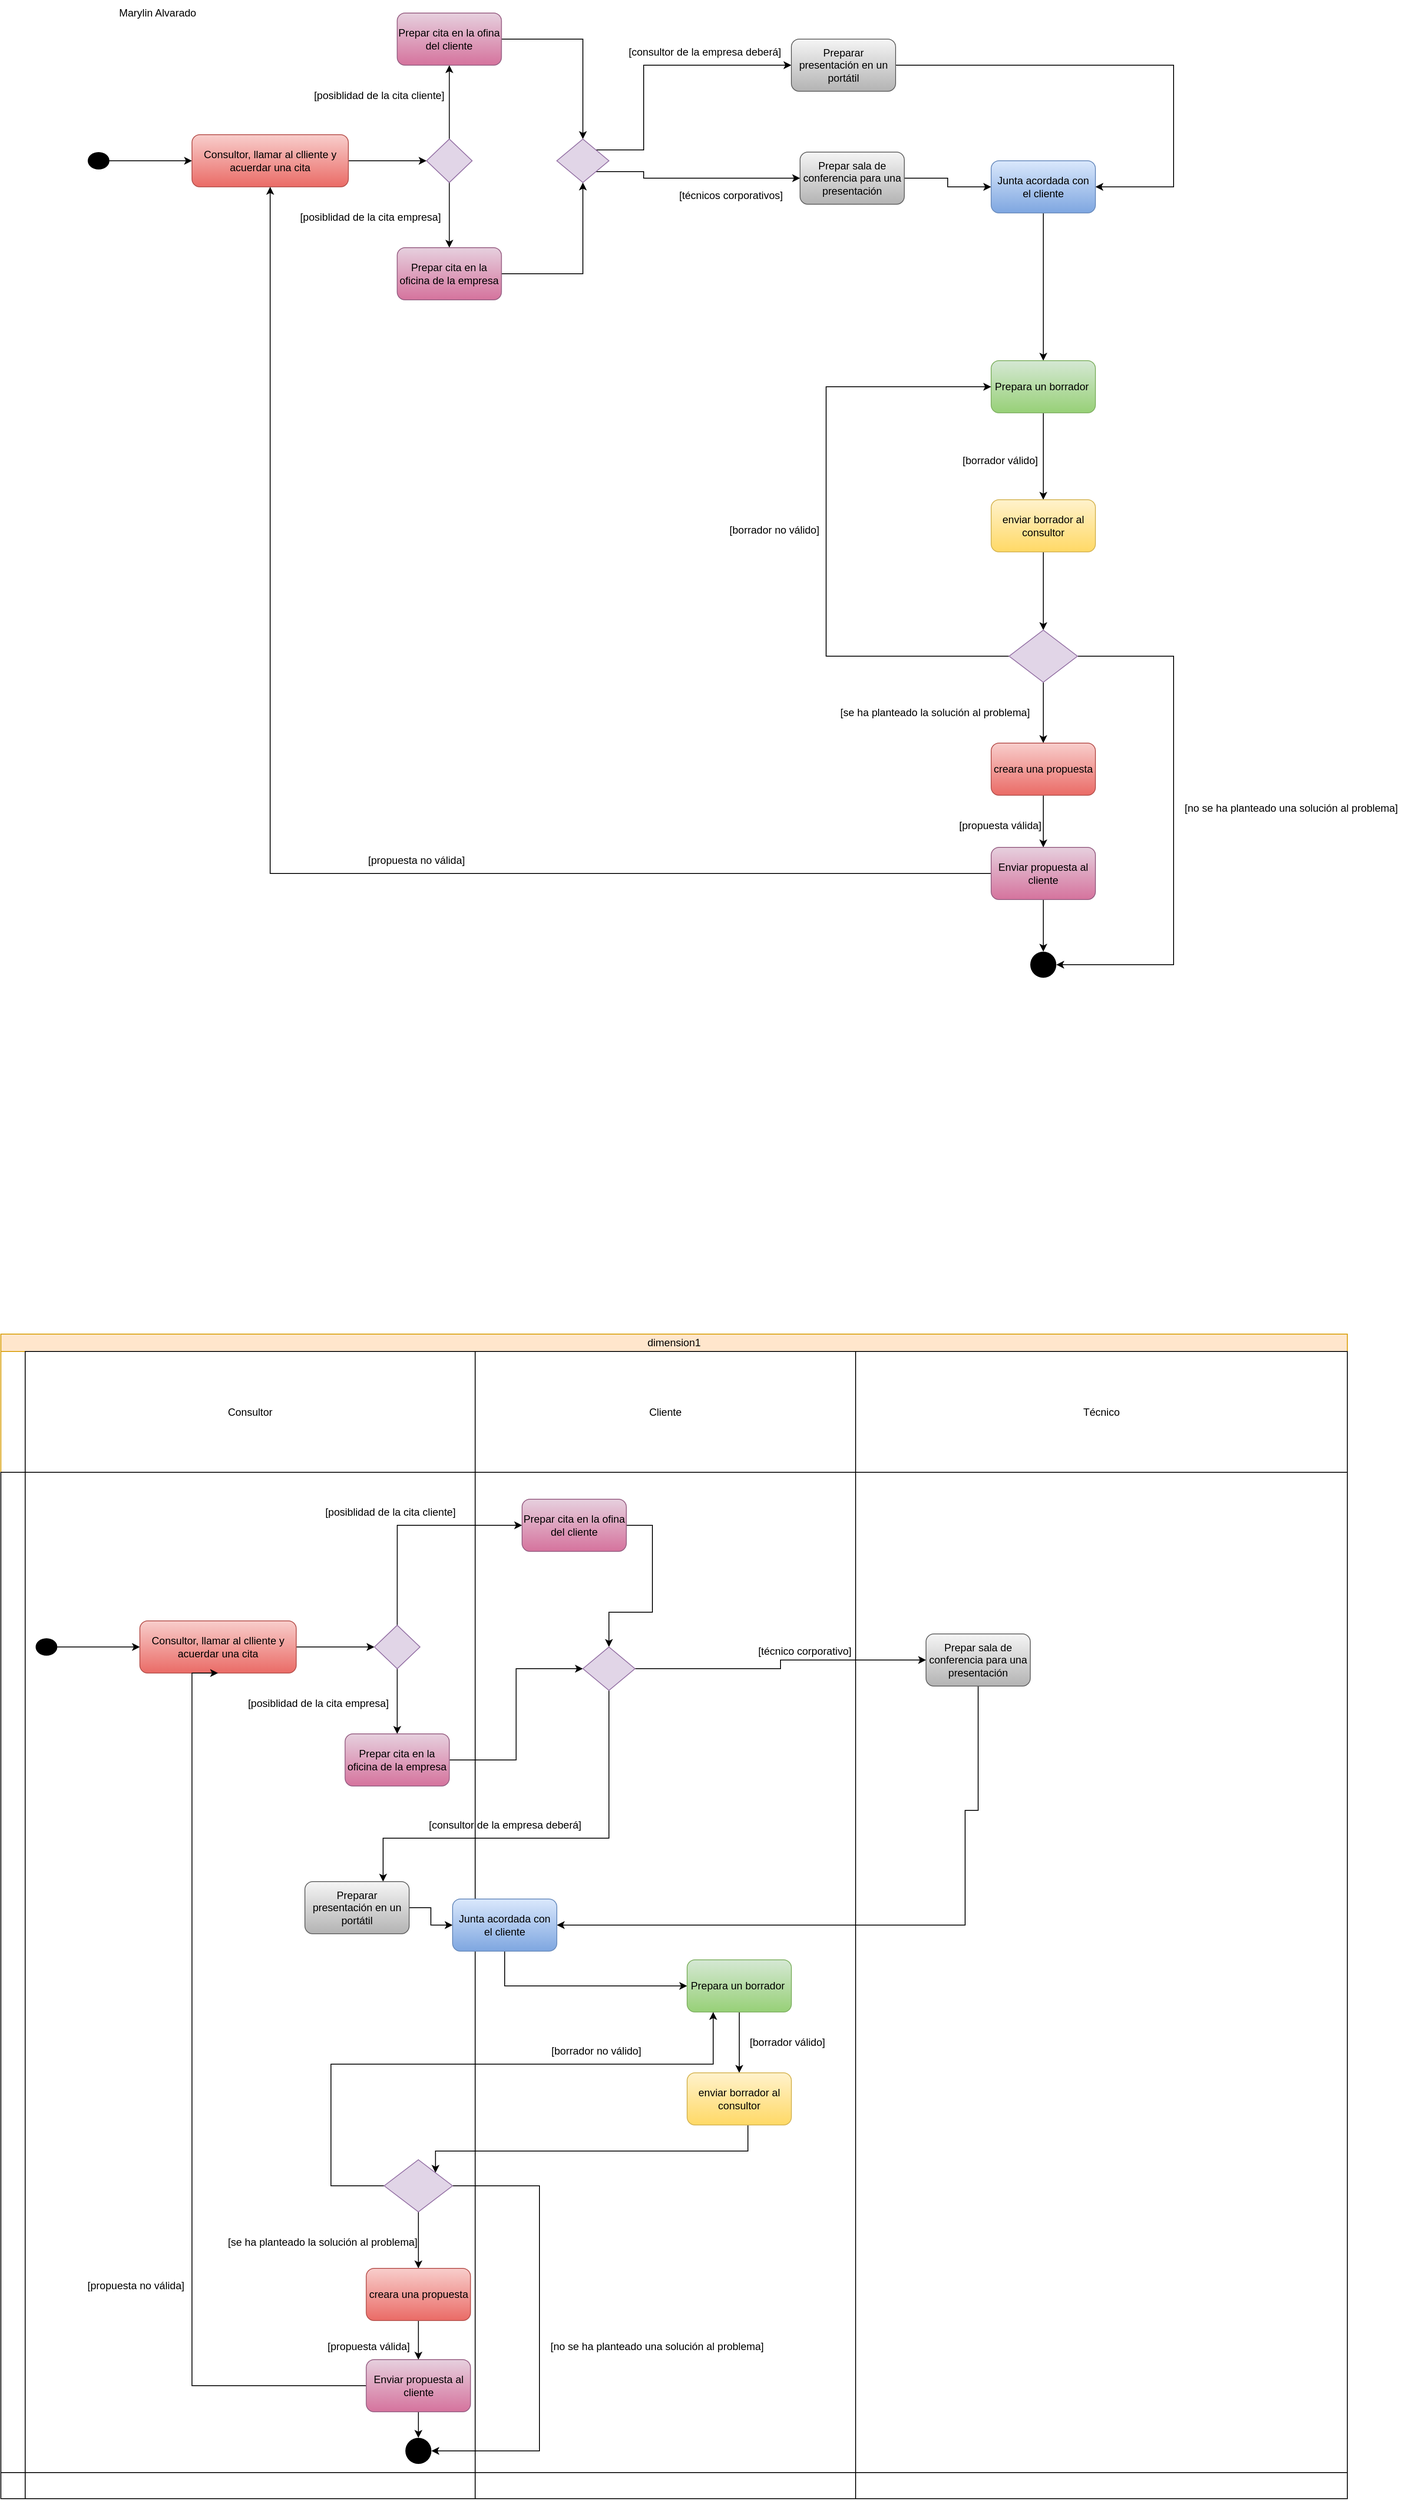 <mxfile version="20.3.0" type="device"><diagram id="9h-Su0dWdblKB5BFR55q" name="Página-1"><mxGraphModel dx="1422" dy="873" grid="1" gridSize="10" guides="1" tooltips="1" connect="1" arrows="1" fold="1" page="1" pageScale="1" pageWidth="1169" pageHeight="827" math="0" shadow="0"><root><mxCell id="0"/><mxCell id="1" parent="0"/><mxCell id="-1xL-fpT9feu06dnOvz0-97" value="dimension1" style="shape=table;html=1;whiteSpace=wrap;startSize=20;container=1;collapsible=0;childLayout=tableLayout;fillColor=#ffe6cc;swimlaneFillColor=#ffffff;strokeColor=#d79b00;" vertex="1" parent="1"><mxGeometry x="10" y="1550" width="1550" height="1340" as="geometry"/></mxCell><mxCell id="-1xL-fpT9feu06dnOvz0-98" value="" style="shape=partialRectangle;html=1;whiteSpace=wrap;collapsible=0;dropTarget=0;pointerEvents=0;fillColor=none;top=0;left=0;bottom=0;right=0;points=[[0,0.5],[1,0.5]];portConstraint=eastwest;strokeColor=none;" vertex="1" parent="-1xL-fpT9feu06dnOvz0-97"><mxGeometry y="20" width="1550" height="139" as="geometry"/></mxCell><mxCell id="-1xL-fpT9feu06dnOvz0-99" value="" style="shape=partialRectangle;html=1;whiteSpace=wrap;connectable=0;fillColor=none;top=1;left=1;bottom=1;right=1;overflow=hidden;strokeColor=none;" vertex="1" parent="-1xL-fpT9feu06dnOvz0-98"><mxGeometry width="28" height="139" as="geometry"><mxRectangle width="28" height="139" as="alternateBounds"/></mxGeometry></mxCell><mxCell id="-1xL-fpT9feu06dnOvz0-100" value="Consultor" style="shape=partialRectangle;html=1;whiteSpace=wrap;connectable=0;fillColor=none;top=1;left=1;bottom=1;right=1;overflow=hidden;" vertex="1" parent="-1xL-fpT9feu06dnOvz0-98"><mxGeometry x="28" width="518" height="139" as="geometry"><mxRectangle width="518" height="139" as="alternateBounds"/></mxGeometry></mxCell><mxCell id="-1xL-fpT9feu06dnOvz0-101" value="Cliente" style="shape=partialRectangle;html=1;whiteSpace=wrap;connectable=0;fillColor=none;top=1;left=1;bottom=1;right=1;overflow=hidden;" vertex="1" parent="-1xL-fpT9feu06dnOvz0-98"><mxGeometry x="546" width="438" height="139" as="geometry"><mxRectangle width="438" height="139" as="alternateBounds"/></mxGeometry></mxCell><mxCell id="-1xL-fpT9feu06dnOvz0-126" value="Técnico" style="shape=partialRectangle;html=1;whiteSpace=wrap;connectable=0;fillColor=none;top=1;left=1;bottom=1;right=1;overflow=hidden;" vertex="1" parent="-1xL-fpT9feu06dnOvz0-98"><mxGeometry x="984" width="566" height="139" as="geometry"><mxRectangle width="566" height="139" as="alternateBounds"/></mxGeometry></mxCell><mxCell id="-1xL-fpT9feu06dnOvz0-110" style="shape=partialRectangle;html=1;whiteSpace=wrap;collapsible=0;dropTarget=0;pointerEvents=0;fillColor=none;top=1;left=1;bottom=1;right=1;points=[[0,0.5],[1,0.5]];portConstraint=eastwest;" vertex="1" parent="-1xL-fpT9feu06dnOvz0-97"><mxGeometry y="159" width="1550" height="1151" as="geometry"/></mxCell><mxCell id="-1xL-fpT9feu06dnOvz0-111" style="shape=partialRectangle;html=1;whiteSpace=wrap;connectable=0;fillColor=none;top=1;left=1;bottom=1;right=1;overflow=hidden;horizontal=0;" vertex="1" parent="-1xL-fpT9feu06dnOvz0-110"><mxGeometry width="28" height="1151" as="geometry"><mxRectangle width="28" height="1151" as="alternateBounds"/></mxGeometry></mxCell><mxCell id="-1xL-fpT9feu06dnOvz0-112" style="shape=partialRectangle;html=1;whiteSpace=wrap;connectable=0;fillColor=none;top=1;left=1;bottom=1;right=1;overflow=hidden;" vertex="1" parent="-1xL-fpT9feu06dnOvz0-110"><mxGeometry x="28" width="518" height="1151" as="geometry"><mxRectangle width="518" height="1151" as="alternateBounds"/></mxGeometry></mxCell><mxCell id="-1xL-fpT9feu06dnOvz0-113" style="shape=partialRectangle;html=1;whiteSpace=wrap;connectable=0;fillColor=none;top=1;left=1;bottom=1;right=1;overflow=hidden;" vertex="1" parent="-1xL-fpT9feu06dnOvz0-110"><mxGeometry x="546" width="438" height="1151" as="geometry"><mxRectangle width="438" height="1151" as="alternateBounds"/></mxGeometry></mxCell><mxCell id="-1xL-fpT9feu06dnOvz0-127" style="shape=partialRectangle;html=1;whiteSpace=wrap;connectable=0;fillColor=none;top=1;left=1;bottom=1;right=1;overflow=hidden;" vertex="1" parent="-1xL-fpT9feu06dnOvz0-110"><mxGeometry x="984" width="566" height="1151" as="geometry"><mxRectangle width="566" height="1151" as="alternateBounds"/></mxGeometry></mxCell><mxCell id="-1xL-fpT9feu06dnOvz0-106" value="" style="shape=partialRectangle;html=1;whiteSpace=wrap;collapsible=0;dropTarget=0;pointerEvents=0;fillColor=none;top=1;left=1;bottom=1;right=1;points=[[0,0.5],[1,0.5]];portConstraint=eastwest;" vertex="1" parent="-1xL-fpT9feu06dnOvz0-97"><mxGeometry y="1310" width="1550" height="30" as="geometry"/></mxCell><mxCell id="-1xL-fpT9feu06dnOvz0-107" value="" style="shape=partialRectangle;html=1;whiteSpace=wrap;connectable=0;fillColor=none;top=1;left=1;bottom=1;right=1;overflow=hidden;horizontal=0;" vertex="1" parent="-1xL-fpT9feu06dnOvz0-106"><mxGeometry width="28" height="30" as="geometry"><mxRectangle width="28" height="30" as="alternateBounds"/></mxGeometry></mxCell><mxCell id="-1xL-fpT9feu06dnOvz0-108" value="" style="shape=partialRectangle;html=1;whiteSpace=wrap;connectable=0;fillColor=none;top=1;left=1;bottom=1;right=1;overflow=hidden;" vertex="1" parent="-1xL-fpT9feu06dnOvz0-106"><mxGeometry x="28" width="518" height="30" as="geometry"><mxRectangle width="518" height="30" as="alternateBounds"/></mxGeometry></mxCell><mxCell id="-1xL-fpT9feu06dnOvz0-109" value="" style="shape=partialRectangle;html=1;whiteSpace=wrap;connectable=0;fillColor=none;top=1;left=1;bottom=1;right=1;overflow=hidden;" vertex="1" parent="-1xL-fpT9feu06dnOvz0-106"><mxGeometry x="546" width="438" height="30" as="geometry"><mxRectangle width="438" height="30" as="alternateBounds"/></mxGeometry></mxCell><mxCell id="-1xL-fpT9feu06dnOvz0-128" style="shape=partialRectangle;html=1;whiteSpace=wrap;connectable=0;fillColor=none;top=1;left=1;bottom=1;right=1;overflow=hidden;" vertex="1" parent="-1xL-fpT9feu06dnOvz0-106"><mxGeometry x="984" width="566" height="30" as="geometry"><mxRectangle width="566" height="30" as="alternateBounds"/></mxGeometry></mxCell><mxCell id="-1xL-fpT9feu06dnOvz0-3" style="edgeStyle=orthogonalEdgeStyle;rounded=0;orthogonalLoop=1;jettySize=auto;html=1;exitX=1;exitY=0.5;exitDx=0;exitDy=0;" edge="1" parent="1" source="-1xL-fpT9feu06dnOvz0-1" target="-1xL-fpT9feu06dnOvz0-2"><mxGeometry relative="1" as="geometry"/></mxCell><mxCell id="-1xL-fpT9feu06dnOvz0-1" value="" style="ellipse;fillColor=#000000;strokeColor=none;" vertex="1" parent="1"><mxGeometry x="110" y="190" width="25" height="20" as="geometry"/></mxCell><mxCell id="-1xL-fpT9feu06dnOvz0-5" style="edgeStyle=orthogonalEdgeStyle;rounded=0;orthogonalLoop=1;jettySize=auto;html=1;exitX=1;exitY=0.5;exitDx=0;exitDy=0;entryX=0;entryY=0.5;entryDx=0;entryDy=0;" edge="1" parent="1" source="-1xL-fpT9feu06dnOvz0-2" target="-1xL-fpT9feu06dnOvz0-4"><mxGeometry relative="1" as="geometry"/></mxCell><mxCell id="-1xL-fpT9feu06dnOvz0-2" value="Consultor, llamar al clliente y acuerdar una cita" style="rounded=1;whiteSpace=wrap;html=1;fillColor=#f8cecc;gradientColor=#ea6b66;strokeColor=#b85450;" vertex="1" parent="1"><mxGeometry x="230" y="170" width="180" height="60" as="geometry"/></mxCell><mxCell id="-1xL-fpT9feu06dnOvz0-7" style="edgeStyle=orthogonalEdgeStyle;rounded=0;orthogonalLoop=1;jettySize=auto;html=1;exitX=0.5;exitY=1;exitDx=0;exitDy=0;" edge="1" parent="1" source="-1xL-fpT9feu06dnOvz0-4" target="-1xL-fpT9feu06dnOvz0-6"><mxGeometry relative="1" as="geometry"/></mxCell><mxCell id="-1xL-fpT9feu06dnOvz0-9" style="edgeStyle=orthogonalEdgeStyle;rounded=0;orthogonalLoop=1;jettySize=auto;html=1;exitX=0.5;exitY=0;exitDx=0;exitDy=0;entryX=0.5;entryY=1;entryDx=0;entryDy=0;" edge="1" parent="1" source="-1xL-fpT9feu06dnOvz0-4" target="-1xL-fpT9feu06dnOvz0-8"><mxGeometry relative="1" as="geometry"/></mxCell><mxCell id="-1xL-fpT9feu06dnOvz0-4" value="" style="rhombus;whiteSpace=wrap;html=1;fillColor=#e1d5e7;strokeColor=#9673a6;" vertex="1" parent="1"><mxGeometry x="500" y="175" width="52.5" height="50" as="geometry"/></mxCell><mxCell id="-1xL-fpT9feu06dnOvz0-11" style="edgeStyle=orthogonalEdgeStyle;rounded=0;orthogonalLoop=1;jettySize=auto;html=1;exitX=1;exitY=0.5;exitDx=0;exitDy=0;" edge="1" parent="1" source="-1xL-fpT9feu06dnOvz0-6" target="-1xL-fpT9feu06dnOvz0-10"><mxGeometry relative="1" as="geometry"/></mxCell><mxCell id="-1xL-fpT9feu06dnOvz0-6" value="Prepar cita en la oficina de la empresa" style="rounded=1;whiteSpace=wrap;html=1;fillColor=#e6d0de;gradientColor=#d5739d;strokeColor=#996185;" vertex="1" parent="1"><mxGeometry x="466.25" y="300" width="120" height="60" as="geometry"/></mxCell><mxCell id="-1xL-fpT9feu06dnOvz0-12" style="edgeStyle=orthogonalEdgeStyle;rounded=0;orthogonalLoop=1;jettySize=auto;html=1;exitX=1;exitY=0.5;exitDx=0;exitDy=0;entryX=0.5;entryY=0;entryDx=0;entryDy=0;" edge="1" parent="1" source="-1xL-fpT9feu06dnOvz0-8" target="-1xL-fpT9feu06dnOvz0-10"><mxGeometry relative="1" as="geometry"/></mxCell><mxCell id="-1xL-fpT9feu06dnOvz0-8" value="Prepar cita en la ofina del cliente" style="rounded=1;whiteSpace=wrap;html=1;fillColor=#e6d0de;gradientColor=#d5739d;strokeColor=#996185;" vertex="1" parent="1"><mxGeometry x="466.25" y="30" width="120" height="60" as="geometry"/></mxCell><mxCell id="-1xL-fpT9feu06dnOvz0-17" style="edgeStyle=orthogonalEdgeStyle;rounded=0;orthogonalLoop=1;jettySize=auto;html=1;exitX=1;exitY=0;exitDx=0;exitDy=0;entryX=0;entryY=0.5;entryDx=0;entryDy=0;" edge="1" parent="1" source="-1xL-fpT9feu06dnOvz0-10" target="-1xL-fpT9feu06dnOvz0-15"><mxGeometry relative="1" as="geometry"><Array as="points"><mxPoint x="750" y="188"/><mxPoint x="750" y="90"/></Array></mxGeometry></mxCell><mxCell id="-1xL-fpT9feu06dnOvz0-18" style="edgeStyle=orthogonalEdgeStyle;rounded=0;orthogonalLoop=1;jettySize=auto;html=1;exitX=1;exitY=1;exitDx=0;exitDy=0;entryX=0;entryY=0.5;entryDx=0;entryDy=0;" edge="1" parent="1" source="-1xL-fpT9feu06dnOvz0-10" target="-1xL-fpT9feu06dnOvz0-13"><mxGeometry relative="1" as="geometry"><Array as="points"><mxPoint x="750" y="213"/><mxPoint x="750" y="220"/></Array></mxGeometry></mxCell><mxCell id="-1xL-fpT9feu06dnOvz0-10" value="" style="rhombus;whiteSpace=wrap;html=1;fillColor=#e1d5e7;strokeColor=#9673a6;" vertex="1" parent="1"><mxGeometry x="650" y="175" width="60" height="50" as="geometry"/></mxCell><mxCell id="-1xL-fpT9feu06dnOvz0-48" style="edgeStyle=orthogonalEdgeStyle;rounded=0;orthogonalLoop=1;jettySize=auto;html=1;exitX=1;exitY=0.5;exitDx=0;exitDy=0;entryX=0;entryY=0.5;entryDx=0;entryDy=0;" edge="1" parent="1" source="-1xL-fpT9feu06dnOvz0-13" target="-1xL-fpT9feu06dnOvz0-19"><mxGeometry relative="1" as="geometry"/></mxCell><mxCell id="-1xL-fpT9feu06dnOvz0-13" value="Prepar sala de conferencia para una presentación" style="rounded=1;whiteSpace=wrap;html=1;fillColor=#f5f5f5;gradientColor=#b3b3b3;strokeColor=#666666;" vertex="1" parent="1"><mxGeometry x="930" y="190" width="120" height="60" as="geometry"/></mxCell><mxCell id="-1xL-fpT9feu06dnOvz0-21" style="edgeStyle=orthogonalEdgeStyle;rounded=0;orthogonalLoop=1;jettySize=auto;html=1;exitX=1;exitY=0.5;exitDx=0;exitDy=0;entryX=1;entryY=0.5;entryDx=0;entryDy=0;" edge="1" parent="1" source="-1xL-fpT9feu06dnOvz0-15" target="-1xL-fpT9feu06dnOvz0-19"><mxGeometry relative="1" as="geometry"><Array as="points"><mxPoint x="1360" y="90"/><mxPoint x="1360" y="230"/></Array></mxGeometry></mxCell><mxCell id="-1xL-fpT9feu06dnOvz0-15" value="Preparar presentación en un portátil" style="rounded=1;whiteSpace=wrap;html=1;fillColor=#f5f5f5;gradientColor=#b3b3b3;strokeColor=#666666;" vertex="1" parent="1"><mxGeometry x="920" y="60" width="120" height="60" as="geometry"/></mxCell><mxCell id="-1xL-fpT9feu06dnOvz0-23" style="edgeStyle=orthogonalEdgeStyle;rounded=0;orthogonalLoop=1;jettySize=auto;html=1;exitX=0.5;exitY=1;exitDx=0;exitDy=0;" edge="1" parent="1" source="-1xL-fpT9feu06dnOvz0-19" target="-1xL-fpT9feu06dnOvz0-22"><mxGeometry relative="1" as="geometry"/></mxCell><mxCell id="-1xL-fpT9feu06dnOvz0-19" value="Junta acordada con el cliente" style="rounded=1;whiteSpace=wrap;html=1;fillColor=#dae8fc;gradientColor=#7ea6e0;strokeColor=#6c8ebf;" vertex="1" parent="1"><mxGeometry x="1150.01" y="200" width="120" height="60" as="geometry"/></mxCell><mxCell id="-1xL-fpT9feu06dnOvz0-27" style="edgeStyle=orthogonalEdgeStyle;rounded=0;orthogonalLoop=1;jettySize=auto;html=1;exitX=0.5;exitY=1;exitDx=0;exitDy=0;" edge="1" parent="1" source="-1xL-fpT9feu06dnOvz0-22" target="-1xL-fpT9feu06dnOvz0-24"><mxGeometry relative="1" as="geometry"/></mxCell><mxCell id="-1xL-fpT9feu06dnOvz0-22" value="Prepara un borrador&amp;nbsp;" style="rounded=1;whiteSpace=wrap;html=1;fillColor=#d5e8d4;gradientColor=#97d077;strokeColor=#82b366;" vertex="1" parent="1"><mxGeometry x="1150" y="430" width="120" height="60" as="geometry"/></mxCell><mxCell id="-1xL-fpT9feu06dnOvz0-28" style="edgeStyle=orthogonalEdgeStyle;rounded=0;orthogonalLoop=1;jettySize=auto;html=1;exitX=0.5;exitY=1;exitDx=0;exitDy=0;entryX=0.5;entryY=0;entryDx=0;entryDy=0;" edge="1" parent="1" source="-1xL-fpT9feu06dnOvz0-24" target="-1xL-fpT9feu06dnOvz0-26"><mxGeometry relative="1" as="geometry"/></mxCell><mxCell id="-1xL-fpT9feu06dnOvz0-24" value="enviar borrador al consultor" style="rounded=1;whiteSpace=wrap;html=1;fillColor=#fff2cc;gradientColor=#ffd966;strokeColor=#d6b656;" vertex="1" parent="1"><mxGeometry x="1150.01" y="590" width="120" height="60" as="geometry"/></mxCell><mxCell id="-1xL-fpT9feu06dnOvz0-30" style="edgeStyle=orthogonalEdgeStyle;rounded=0;orthogonalLoop=1;jettySize=auto;html=1;exitX=0;exitY=0.5;exitDx=0;exitDy=0;entryX=0;entryY=0.5;entryDx=0;entryDy=0;" edge="1" parent="1" source="-1xL-fpT9feu06dnOvz0-26" target="-1xL-fpT9feu06dnOvz0-22"><mxGeometry relative="1" as="geometry"><Array as="points"><mxPoint x="960" y="770"/><mxPoint x="960" y="460"/></Array></mxGeometry></mxCell><mxCell id="-1xL-fpT9feu06dnOvz0-32" style="edgeStyle=orthogonalEdgeStyle;rounded=0;orthogonalLoop=1;jettySize=auto;html=1;exitX=0.5;exitY=1;exitDx=0;exitDy=0;" edge="1" parent="1" source="-1xL-fpT9feu06dnOvz0-26" target="-1xL-fpT9feu06dnOvz0-31"><mxGeometry relative="1" as="geometry"/></mxCell><mxCell id="-1xL-fpT9feu06dnOvz0-37" style="edgeStyle=orthogonalEdgeStyle;rounded=0;orthogonalLoop=1;jettySize=auto;html=1;exitX=1;exitY=0.5;exitDx=0;exitDy=0;entryX=1;entryY=0.5;entryDx=0;entryDy=0;" edge="1" parent="1" source="-1xL-fpT9feu06dnOvz0-26" target="-1xL-fpT9feu06dnOvz0-35"><mxGeometry relative="1" as="geometry"><Array as="points"><mxPoint x="1360" y="770"/><mxPoint x="1360" y="1125"/></Array></mxGeometry></mxCell><mxCell id="-1xL-fpT9feu06dnOvz0-26" value="" style="rhombus;whiteSpace=wrap;html=1;fillColor=#e1d5e7;strokeColor=#9673a6;" vertex="1" parent="1"><mxGeometry x="1170.63" y="740" width="78.75" height="60" as="geometry"/></mxCell><mxCell id="-1xL-fpT9feu06dnOvz0-34" style="edgeStyle=orthogonalEdgeStyle;rounded=0;orthogonalLoop=1;jettySize=auto;html=1;exitX=0.5;exitY=1;exitDx=0;exitDy=0;" edge="1" parent="1" source="-1xL-fpT9feu06dnOvz0-31" target="-1xL-fpT9feu06dnOvz0-33"><mxGeometry relative="1" as="geometry"/></mxCell><mxCell id="-1xL-fpT9feu06dnOvz0-31" value="creara una propuesta" style="rounded=1;whiteSpace=wrap;html=1;fillColor=#f8cecc;gradientColor=#ea6b66;strokeColor=#b85450;" vertex="1" parent="1"><mxGeometry x="1150.01" y="870" width="120" height="60" as="geometry"/></mxCell><mxCell id="-1xL-fpT9feu06dnOvz0-36" style="edgeStyle=orthogonalEdgeStyle;rounded=0;orthogonalLoop=1;jettySize=auto;html=1;exitX=0.5;exitY=1;exitDx=0;exitDy=0;entryX=0.5;entryY=0;entryDx=0;entryDy=0;" edge="1" parent="1" source="-1xL-fpT9feu06dnOvz0-33" target="-1xL-fpT9feu06dnOvz0-35"><mxGeometry relative="1" as="geometry"/></mxCell><mxCell id="-1xL-fpT9feu06dnOvz0-38" style="edgeStyle=orthogonalEdgeStyle;rounded=0;orthogonalLoop=1;jettySize=auto;html=1;exitX=0;exitY=0.5;exitDx=0;exitDy=0;entryX=0.5;entryY=1;entryDx=0;entryDy=0;" edge="1" parent="1" source="-1xL-fpT9feu06dnOvz0-33" target="-1xL-fpT9feu06dnOvz0-2"><mxGeometry relative="1" as="geometry"/></mxCell><mxCell id="-1xL-fpT9feu06dnOvz0-33" value="Enviar propuesta al cliente" style="rounded=1;whiteSpace=wrap;html=1;fillColor=#e6d0de;gradientColor=#d5739d;strokeColor=#996185;" vertex="1" parent="1"><mxGeometry x="1150.01" y="990" width="120" height="60" as="geometry"/></mxCell><mxCell id="-1xL-fpT9feu06dnOvz0-35" value="" style="ellipse;fillColor=#000000;strokeColor=none;" vertex="1" parent="1"><mxGeometry x="1195.01" y="1110" width="30" height="30" as="geometry"/></mxCell><mxCell id="-1xL-fpT9feu06dnOvz0-39" value="[propuesta válida]" style="text;html=1;align=center;verticalAlign=middle;resizable=0;points=[];autosize=1;strokeColor=none;fillColor=none;" vertex="1" parent="1"><mxGeometry x="1100" y="950" width="120" height="30" as="geometry"/></mxCell><mxCell id="-1xL-fpT9feu06dnOvz0-40" value="[propuesta no válida]" style="text;html=1;align=center;verticalAlign=middle;resizable=0;points=[];autosize=1;strokeColor=none;fillColor=none;" vertex="1" parent="1"><mxGeometry x="422.5" y="990" width="130" height="30" as="geometry"/></mxCell><mxCell id="-1xL-fpT9feu06dnOvz0-41" value="[borrador válido]" style="text;html=1;align=center;verticalAlign=middle;resizable=0;points=[];autosize=1;strokeColor=none;fillColor=none;" vertex="1" parent="1"><mxGeometry x="1105" y="530" width="110" height="30" as="geometry"/></mxCell><mxCell id="-1xL-fpT9feu06dnOvz0-42" value="[borrador no válido]" style="text;html=1;align=center;verticalAlign=middle;resizable=0;points=[];autosize=1;strokeColor=none;fillColor=none;" vertex="1" parent="1"><mxGeometry x="835" y="610" width="130" height="30" as="geometry"/></mxCell><mxCell id="-1xL-fpT9feu06dnOvz0-45" value="[no se ha planteado una solución al problema]" style="text;html=1;align=center;verticalAlign=middle;resizable=0;points=[];autosize=1;strokeColor=none;fillColor=none;" vertex="1" parent="1"><mxGeometry x="1360" y="930" width="270" height="30" as="geometry"/></mxCell><mxCell id="-1xL-fpT9feu06dnOvz0-46" value="[se ha planteado la solución al problema]" style="text;html=1;align=center;verticalAlign=middle;resizable=0;points=[];autosize=1;strokeColor=none;fillColor=none;" vertex="1" parent="1"><mxGeometry x="965" y="820" width="240" height="30" as="geometry"/></mxCell><mxCell id="-1xL-fpT9feu06dnOvz0-47" value="[consultor de la empresa deberá]" style="text;html=1;align=center;verticalAlign=middle;resizable=0;points=[];autosize=1;strokeColor=none;fillColor=none;" vertex="1" parent="1"><mxGeometry x="720" y="60" width="200" height="30" as="geometry"/></mxCell><mxCell id="-1xL-fpT9feu06dnOvz0-49" value="[técnicos corporativos]" style="text;html=1;align=center;verticalAlign=middle;resizable=0;points=[];autosize=1;strokeColor=none;fillColor=none;" vertex="1" parent="1"><mxGeometry x="780" y="225" width="140" height="30" as="geometry"/></mxCell><mxCell id="-1xL-fpT9feu06dnOvz0-50" value="[posiblidad de la cita empresa]" style="text;html=1;align=center;verticalAlign=middle;resizable=0;points=[];autosize=1;strokeColor=none;fillColor=none;" vertex="1" parent="1"><mxGeometry x="340" y="250" width="190" height="30" as="geometry"/></mxCell><mxCell id="-1xL-fpT9feu06dnOvz0-51" value="[posiblidad de la cita cliente]" style="text;html=1;align=center;verticalAlign=middle;resizable=0;points=[];autosize=1;strokeColor=none;fillColor=none;" vertex="1" parent="1"><mxGeometry x="360" y="110" width="170" height="30" as="geometry"/></mxCell><mxCell id="-1xL-fpT9feu06dnOvz0-52" style="edgeStyle=orthogonalEdgeStyle;rounded=0;orthogonalLoop=1;jettySize=auto;html=1;exitX=1;exitY=0.5;exitDx=0;exitDy=0;" edge="1" parent="1" source="-1xL-fpT9feu06dnOvz0-53" target="-1xL-fpT9feu06dnOvz0-55"><mxGeometry relative="1" as="geometry"/></mxCell><mxCell id="-1xL-fpT9feu06dnOvz0-53" value="" style="ellipse;fillColor=#000000;strokeColor=none;" vertex="1" parent="1"><mxGeometry x="50" y="1900" width="25" height="20" as="geometry"/></mxCell><mxCell id="-1xL-fpT9feu06dnOvz0-54" style="edgeStyle=orthogonalEdgeStyle;rounded=0;orthogonalLoop=1;jettySize=auto;html=1;exitX=1;exitY=0.5;exitDx=0;exitDy=0;entryX=0;entryY=0.5;entryDx=0;entryDy=0;" edge="1" parent="1" source="-1xL-fpT9feu06dnOvz0-55" target="-1xL-fpT9feu06dnOvz0-58"><mxGeometry relative="1" as="geometry"/></mxCell><mxCell id="-1xL-fpT9feu06dnOvz0-55" value="Consultor, llamar al clliente y acuerdar una cita" style="rounded=1;whiteSpace=wrap;html=1;fillColor=#f8cecc;gradientColor=#ea6b66;strokeColor=#b85450;" vertex="1" parent="1"><mxGeometry x="170" y="1880" width="180" height="60" as="geometry"/></mxCell><mxCell id="-1xL-fpT9feu06dnOvz0-56" style="edgeStyle=orthogonalEdgeStyle;rounded=0;orthogonalLoop=1;jettySize=auto;html=1;exitX=0.5;exitY=1;exitDx=0;exitDy=0;" edge="1" parent="1" source="-1xL-fpT9feu06dnOvz0-58" target="-1xL-fpT9feu06dnOvz0-60"><mxGeometry relative="1" as="geometry"/></mxCell><mxCell id="-1xL-fpT9feu06dnOvz0-57" style="edgeStyle=orthogonalEdgeStyle;rounded=0;orthogonalLoop=1;jettySize=auto;html=1;exitX=0.5;exitY=0;exitDx=0;exitDy=0;entryX=0;entryY=0.5;entryDx=0;entryDy=0;" edge="1" parent="1" source="-1xL-fpT9feu06dnOvz0-58" target="-1xL-fpT9feu06dnOvz0-62"><mxGeometry relative="1" as="geometry"/></mxCell><mxCell id="-1xL-fpT9feu06dnOvz0-58" value="" style="rhombus;whiteSpace=wrap;html=1;fillColor=#e1d5e7;strokeColor=#9673a6;" vertex="1" parent="1"><mxGeometry x="440" y="1885" width="52.5" height="50" as="geometry"/></mxCell><mxCell id="-1xL-fpT9feu06dnOvz0-59" style="edgeStyle=orthogonalEdgeStyle;rounded=0;orthogonalLoop=1;jettySize=auto;html=1;exitX=1;exitY=0.5;exitDx=0;exitDy=0;entryX=0;entryY=0.5;entryDx=0;entryDy=0;" edge="1" parent="1" source="-1xL-fpT9feu06dnOvz0-60" target="-1xL-fpT9feu06dnOvz0-65"><mxGeometry relative="1" as="geometry"/></mxCell><mxCell id="-1xL-fpT9feu06dnOvz0-60" value="Prepar cita en la oficina de la empresa" style="rounded=1;whiteSpace=wrap;html=1;fillColor=#e6d0de;gradientColor=#d5739d;strokeColor=#996185;" vertex="1" parent="1"><mxGeometry x="406.25" y="2010" width="120" height="60" as="geometry"/></mxCell><mxCell id="-1xL-fpT9feu06dnOvz0-61" style="edgeStyle=orthogonalEdgeStyle;rounded=0;orthogonalLoop=1;jettySize=auto;html=1;exitX=1;exitY=0.5;exitDx=0;exitDy=0;entryX=0.5;entryY=0;entryDx=0;entryDy=0;" edge="1" parent="1" source="-1xL-fpT9feu06dnOvz0-62" target="-1xL-fpT9feu06dnOvz0-65"><mxGeometry relative="1" as="geometry"><Array as="points"><mxPoint x="760" y="1770"/><mxPoint x="760" y="1870"/><mxPoint x="710" y="1870"/></Array></mxGeometry></mxCell><mxCell id="-1xL-fpT9feu06dnOvz0-62" value="Prepar cita en la ofina del cliente" style="rounded=1;whiteSpace=wrap;html=1;fillColor=#e6d0de;gradientColor=#d5739d;strokeColor=#996185;" vertex="1" parent="1"><mxGeometry x="610" y="1740" width="120" height="60" as="geometry"/></mxCell><mxCell id="-1xL-fpT9feu06dnOvz0-129" style="edgeStyle=orthogonalEdgeStyle;rounded=0;orthogonalLoop=1;jettySize=auto;html=1;exitX=0.5;exitY=1;exitDx=0;exitDy=0;entryX=0.75;entryY=0;entryDx=0;entryDy=0;" edge="1" parent="1" source="-1xL-fpT9feu06dnOvz0-65" target="-1xL-fpT9feu06dnOvz0-69"><mxGeometry relative="1" as="geometry"><Array as="points"><mxPoint x="710" y="2130"/><mxPoint x="450" y="2130"/></Array></mxGeometry></mxCell><mxCell id="-1xL-fpT9feu06dnOvz0-134" style="edgeStyle=orthogonalEdgeStyle;rounded=0;orthogonalLoop=1;jettySize=auto;html=1;exitX=1;exitY=0.5;exitDx=0;exitDy=0;entryX=0;entryY=0.5;entryDx=0;entryDy=0;" edge="1" parent="1" source="-1xL-fpT9feu06dnOvz0-65" target="-1xL-fpT9feu06dnOvz0-67"><mxGeometry relative="1" as="geometry"/></mxCell><mxCell id="-1xL-fpT9feu06dnOvz0-65" value="" style="rhombus;whiteSpace=wrap;html=1;fillColor=#e1d5e7;strokeColor=#9673a6;" vertex="1" parent="1"><mxGeometry x="680" y="1910" width="60" height="50" as="geometry"/></mxCell><mxCell id="-1xL-fpT9feu06dnOvz0-66" style="edgeStyle=orthogonalEdgeStyle;rounded=0;orthogonalLoop=1;jettySize=auto;html=1;exitX=0.5;exitY=1;exitDx=0;exitDy=0;entryX=1;entryY=0.5;entryDx=0;entryDy=0;" edge="1" parent="1" source="-1xL-fpT9feu06dnOvz0-67" target="-1xL-fpT9feu06dnOvz0-71"><mxGeometry relative="1" as="geometry"><Array as="points"><mxPoint x="1120" y="2098"/></Array></mxGeometry></mxCell><mxCell id="-1xL-fpT9feu06dnOvz0-67" value="Prepar sala de conferencia para una presentación" style="rounded=1;whiteSpace=wrap;html=1;fillColor=#f5f5f5;gradientColor=#b3b3b3;strokeColor=#666666;" vertex="1" parent="1"><mxGeometry x="1075.01" y="1895" width="120" height="60" as="geometry"/></mxCell><mxCell id="-1xL-fpT9feu06dnOvz0-131" style="edgeStyle=orthogonalEdgeStyle;rounded=0;orthogonalLoop=1;jettySize=auto;html=1;exitX=1;exitY=0.5;exitDx=0;exitDy=0;entryX=0;entryY=0.5;entryDx=0;entryDy=0;" edge="1" parent="1" source="-1xL-fpT9feu06dnOvz0-69" target="-1xL-fpT9feu06dnOvz0-71"><mxGeometry relative="1" as="geometry"/></mxCell><mxCell id="-1xL-fpT9feu06dnOvz0-69" value="Preparar presentación en un portátil" style="rounded=1;whiteSpace=wrap;html=1;fillColor=#f5f5f5;gradientColor=#b3b3b3;strokeColor=#666666;" vertex="1" parent="1"><mxGeometry x="360" y="2180" width="120" height="60" as="geometry"/></mxCell><mxCell id="-1xL-fpT9feu06dnOvz0-70" style="edgeStyle=orthogonalEdgeStyle;rounded=0;orthogonalLoop=1;jettySize=auto;html=1;exitX=0.5;exitY=1;exitDx=0;exitDy=0;" edge="1" parent="1" source="-1xL-fpT9feu06dnOvz0-71" target="-1xL-fpT9feu06dnOvz0-73"><mxGeometry relative="1" as="geometry"><Array as="points"><mxPoint x="590" y="2300"/></Array></mxGeometry></mxCell><mxCell id="-1xL-fpT9feu06dnOvz0-71" value="Junta acordada con el cliente" style="rounded=1;whiteSpace=wrap;html=1;fillColor=#dae8fc;gradientColor=#7ea6e0;strokeColor=#6c8ebf;" vertex="1" parent="1"><mxGeometry x="530" y="2200" width="120" height="60" as="geometry"/></mxCell><mxCell id="-1xL-fpT9feu06dnOvz0-72" style="edgeStyle=orthogonalEdgeStyle;rounded=0;orthogonalLoop=1;jettySize=auto;html=1;exitX=0.5;exitY=1;exitDx=0;exitDy=0;" edge="1" parent="1" source="-1xL-fpT9feu06dnOvz0-73" target="-1xL-fpT9feu06dnOvz0-75"><mxGeometry relative="1" as="geometry"/></mxCell><mxCell id="-1xL-fpT9feu06dnOvz0-73" value="Prepara un borrador&amp;nbsp;" style="rounded=1;whiteSpace=wrap;html=1;fillColor=#d5e8d4;gradientColor=#97d077;strokeColor=#82b366;" vertex="1" parent="1"><mxGeometry x="800" y="2270" width="120" height="60" as="geometry"/></mxCell><mxCell id="-1xL-fpT9feu06dnOvz0-133" style="edgeStyle=orthogonalEdgeStyle;rounded=0;orthogonalLoop=1;jettySize=auto;html=1;exitX=0.5;exitY=1;exitDx=0;exitDy=0;entryX=1;entryY=0;entryDx=0;entryDy=0;" edge="1" parent="1" source="-1xL-fpT9feu06dnOvz0-75" target="-1xL-fpT9feu06dnOvz0-79"><mxGeometry relative="1" as="geometry"><Array as="points"><mxPoint x="870" y="2490"/><mxPoint x="510" y="2490"/></Array></mxGeometry></mxCell><mxCell id="-1xL-fpT9feu06dnOvz0-75" value="enviar borrador al consultor" style="rounded=1;whiteSpace=wrap;html=1;fillColor=#fff2cc;gradientColor=#ffd966;strokeColor=#d6b656;" vertex="1" parent="1"><mxGeometry x="800" y="2400" width="120" height="60" as="geometry"/></mxCell><mxCell id="-1xL-fpT9feu06dnOvz0-76" style="edgeStyle=orthogonalEdgeStyle;rounded=0;orthogonalLoop=1;jettySize=auto;html=1;exitX=0;exitY=0.5;exitDx=0;exitDy=0;entryX=0.25;entryY=1;entryDx=0;entryDy=0;" edge="1" parent="1" source="-1xL-fpT9feu06dnOvz0-79" target="-1xL-fpT9feu06dnOvz0-73"><mxGeometry relative="1" as="geometry"><Array as="points"><mxPoint x="390" y="2530"/><mxPoint x="390" y="2390"/><mxPoint x="830" y="2390"/></Array></mxGeometry></mxCell><mxCell id="-1xL-fpT9feu06dnOvz0-77" style="edgeStyle=orthogonalEdgeStyle;rounded=0;orthogonalLoop=1;jettySize=auto;html=1;exitX=0.5;exitY=1;exitDx=0;exitDy=0;" edge="1" parent="1" source="-1xL-fpT9feu06dnOvz0-79" target="-1xL-fpT9feu06dnOvz0-81"><mxGeometry relative="1" as="geometry"/></mxCell><mxCell id="-1xL-fpT9feu06dnOvz0-78" style="edgeStyle=orthogonalEdgeStyle;rounded=0;orthogonalLoop=1;jettySize=auto;html=1;exitX=1;exitY=0.5;exitDx=0;exitDy=0;entryX=1;entryY=0.5;entryDx=0;entryDy=0;" edge="1" parent="1" source="-1xL-fpT9feu06dnOvz0-79" target="-1xL-fpT9feu06dnOvz0-85"><mxGeometry relative="1" as="geometry"><Array as="points"><mxPoint x="630" y="2530"/><mxPoint x="630" y="2835"/></Array></mxGeometry></mxCell><mxCell id="-1xL-fpT9feu06dnOvz0-79" value="" style="rhombus;whiteSpace=wrap;html=1;fillColor=#e1d5e7;strokeColor=#9673a6;" vertex="1" parent="1"><mxGeometry x="451.25" y="2500" width="78.75" height="60" as="geometry"/></mxCell><mxCell id="-1xL-fpT9feu06dnOvz0-80" style="edgeStyle=orthogonalEdgeStyle;rounded=0;orthogonalLoop=1;jettySize=auto;html=1;exitX=0.5;exitY=1;exitDx=0;exitDy=0;" edge="1" parent="1" source="-1xL-fpT9feu06dnOvz0-81" target="-1xL-fpT9feu06dnOvz0-84"><mxGeometry relative="1" as="geometry"/></mxCell><mxCell id="-1xL-fpT9feu06dnOvz0-81" value="creara una propuesta" style="rounded=1;whiteSpace=wrap;html=1;fillColor=#f8cecc;gradientColor=#ea6b66;strokeColor=#b85450;" vertex="1" parent="1"><mxGeometry x="430.63" y="2625" width="120" height="60" as="geometry"/></mxCell><mxCell id="-1xL-fpT9feu06dnOvz0-82" style="edgeStyle=orthogonalEdgeStyle;rounded=0;orthogonalLoop=1;jettySize=auto;html=1;exitX=0.5;exitY=1;exitDx=0;exitDy=0;entryX=0.5;entryY=0;entryDx=0;entryDy=0;" edge="1" parent="1" source="-1xL-fpT9feu06dnOvz0-84" target="-1xL-fpT9feu06dnOvz0-85"><mxGeometry relative="1" as="geometry"/></mxCell><mxCell id="-1xL-fpT9feu06dnOvz0-83" style="edgeStyle=orthogonalEdgeStyle;rounded=0;orthogonalLoop=1;jettySize=auto;html=1;exitX=0;exitY=0.5;exitDx=0;exitDy=0;entryX=0.5;entryY=1;entryDx=0;entryDy=0;" edge="1" parent="1" source="-1xL-fpT9feu06dnOvz0-84" target="-1xL-fpT9feu06dnOvz0-55"><mxGeometry relative="1" as="geometry"><Array as="points"><mxPoint x="230" y="2760"/><mxPoint x="230" y="1940"/></Array></mxGeometry></mxCell><mxCell id="-1xL-fpT9feu06dnOvz0-84" value="Enviar propuesta al cliente" style="rounded=1;whiteSpace=wrap;html=1;fillColor=#e6d0de;gradientColor=#d5739d;strokeColor=#996185;" vertex="1" parent="1"><mxGeometry x="430.63" y="2730" width="120" height="60" as="geometry"/></mxCell><mxCell id="-1xL-fpT9feu06dnOvz0-85" value="" style="ellipse;fillColor=#000000;strokeColor=none;" vertex="1" parent="1"><mxGeometry x="475.63" y="2820" width="30" height="30" as="geometry"/></mxCell><mxCell id="-1xL-fpT9feu06dnOvz0-86" value="[propuesta válida]" style="text;html=1;align=center;verticalAlign=middle;resizable=0;points=[];autosize=1;strokeColor=none;fillColor=none;" vertex="1" parent="1"><mxGeometry x="372.5" y="2700" width="120" height="30" as="geometry"/></mxCell><mxCell id="-1xL-fpT9feu06dnOvz0-87" value="[propuesta no válida]" style="text;html=1;align=center;verticalAlign=middle;resizable=0;points=[];autosize=1;strokeColor=none;fillColor=none;" vertex="1" parent="1"><mxGeometry x="100" y="2630" width="130" height="30" as="geometry"/></mxCell><mxCell id="-1xL-fpT9feu06dnOvz0-88" value="[borrador válido]" style="text;html=1;align=center;verticalAlign=middle;resizable=0;points=[];autosize=1;strokeColor=none;fillColor=none;" vertex="1" parent="1"><mxGeometry x="860" y="2350" width="110" height="30" as="geometry"/></mxCell><mxCell id="-1xL-fpT9feu06dnOvz0-89" value="[borrador no válido]" style="text;html=1;align=center;verticalAlign=middle;resizable=0;points=[];autosize=1;strokeColor=none;fillColor=none;" vertex="1" parent="1"><mxGeometry x="630" y="2360" width="130" height="30" as="geometry"/></mxCell><mxCell id="-1xL-fpT9feu06dnOvz0-90" value="[no se ha planteado una solución al problema]" style="text;html=1;align=center;verticalAlign=middle;resizable=0;points=[];autosize=1;strokeColor=none;fillColor=none;" vertex="1" parent="1"><mxGeometry x="630" y="2700" width="270" height="30" as="geometry"/></mxCell><mxCell id="-1xL-fpT9feu06dnOvz0-91" value="[se ha planteado la solución al problema]" style="text;html=1;align=center;verticalAlign=middle;resizable=0;points=[];autosize=1;strokeColor=none;fillColor=none;" vertex="1" parent="1"><mxGeometry x="260" y="2580" width="240" height="30" as="geometry"/></mxCell><mxCell id="-1xL-fpT9feu06dnOvz0-92" value="[consultor de la empresa deberá]" style="text;html=1;align=center;verticalAlign=middle;resizable=0;points=[];autosize=1;strokeColor=none;fillColor=none;" vertex="1" parent="1"><mxGeometry x="490" y="2100" width="200" height="30" as="geometry"/></mxCell><mxCell id="-1xL-fpT9feu06dnOvz0-93" value="[técnico corporativo]" style="text;html=1;align=center;verticalAlign=middle;resizable=0;points=[];autosize=1;strokeColor=none;fillColor=none;" vertex="1" parent="1"><mxGeometry x="870" y="1900" width="130" height="30" as="geometry"/></mxCell><mxCell id="-1xL-fpT9feu06dnOvz0-94" value="[posiblidad de la cita empresa]" style="text;html=1;align=center;verticalAlign=middle;resizable=0;points=[];autosize=1;strokeColor=none;fillColor=none;" vertex="1" parent="1"><mxGeometry x="280" y="1960" width="190" height="30" as="geometry"/></mxCell><mxCell id="-1xL-fpT9feu06dnOvz0-95" value="[posiblidad de la cita cliente]" style="text;html=1;align=center;verticalAlign=middle;resizable=0;points=[];autosize=1;strokeColor=none;fillColor=none;" vertex="1" parent="1"><mxGeometry x="372.5" y="1740" width="170" height="30" as="geometry"/></mxCell><mxCell id="-1xL-fpT9feu06dnOvz0-135" value="Marylin Alvarado" style="text;html=1;align=center;verticalAlign=middle;resizable=0;points=[];autosize=1;strokeColor=none;fillColor=none;" vertex="1" parent="1"><mxGeometry x="135" y="15" width="110" height="30" as="geometry"/></mxCell></root></mxGraphModel></diagram></mxfile>